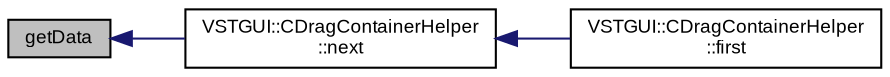 digraph "getData"
{
  bgcolor="transparent";
  edge [fontname="Arial",fontsize="9",labelfontname="Arial",labelfontsize="9"];
  node [fontname="Arial",fontsize="9",shape=record];
  rankdir="LR";
  Node1 [label="getData",height=0.2,width=0.4,color="black", fillcolor="grey75", style="filled" fontcolor="black"];
  Node1 -> Node2 [dir="back",color="midnightblue",fontsize="9",style="solid",fontname="Arial"];
  Node2 [label="VSTGUI::CDragContainerHelper\l::next",height=0.2,width=0.4,color="black",URL="$class_v_s_t_g_u_i_1_1_c_drag_container_helper.html#a6d9df5bf575a3c3b18430be1e354e876"];
  Node2 -> Node3 [dir="back",color="midnightblue",fontsize="9",style="solid",fontname="Arial"];
  Node3 [label="VSTGUI::CDragContainerHelper\l::first",height=0.2,width=0.4,color="black",URL="$class_v_s_t_g_u_i_1_1_c_drag_container_helper.html#afdd36947cb8b99a53c7837a7b8715873"];
}
